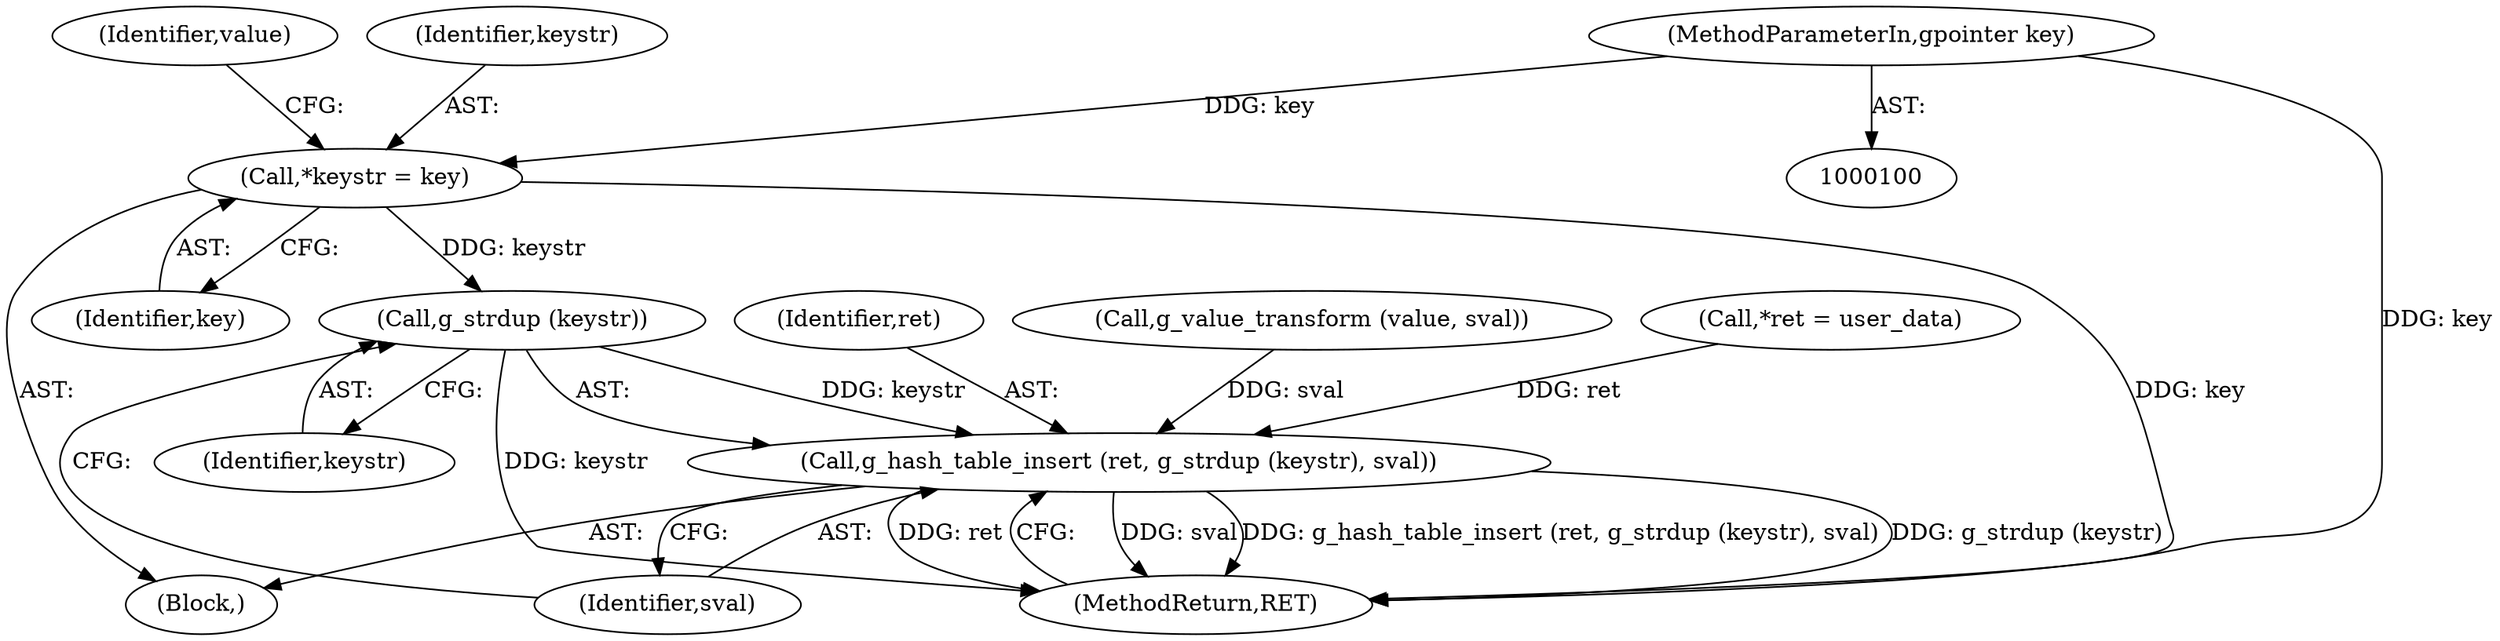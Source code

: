 digraph "1_dbus_9a6bce9b615abca6068348c1606ba8eaf13d9ae0_4@API" {
"1000134" [label="(Call,g_strdup (keystr))"];
"1000106" [label="(Call,*keystr = key)"];
"1000101" [label="(MethodParameterIn,gpointer key)"];
"1000132" [label="(Call,g_hash_table_insert (ret, g_strdup (keystr), sval))"];
"1000134" [label="(Call,g_strdup (keystr))"];
"1000136" [label="(Identifier,sval)"];
"1000132" [label="(Call,g_hash_table_insert (ret, g_strdup (keystr), sval))"];
"1000128" [label="(Call,g_value_transform (value, sval))"];
"1000115" [label="(Call,*ret = user_data)"];
"1000108" [label="(Identifier,key)"];
"1000104" [label="(Block,)"];
"1000137" [label="(MethodReturn,RET)"];
"1000111" [label="(Identifier,value)"];
"1000106" [label="(Call,*keystr = key)"];
"1000135" [label="(Identifier,keystr)"];
"1000133" [label="(Identifier,ret)"];
"1000101" [label="(MethodParameterIn,gpointer key)"];
"1000107" [label="(Identifier,keystr)"];
"1000134" -> "1000132"  [label="AST: "];
"1000134" -> "1000135"  [label="CFG: "];
"1000135" -> "1000134"  [label="AST: "];
"1000136" -> "1000134"  [label="CFG: "];
"1000134" -> "1000137"  [label="DDG: keystr"];
"1000134" -> "1000132"  [label="DDG: keystr"];
"1000106" -> "1000134"  [label="DDG: keystr"];
"1000106" -> "1000104"  [label="AST: "];
"1000106" -> "1000108"  [label="CFG: "];
"1000107" -> "1000106"  [label="AST: "];
"1000108" -> "1000106"  [label="AST: "];
"1000111" -> "1000106"  [label="CFG: "];
"1000106" -> "1000137"  [label="DDG: key"];
"1000101" -> "1000106"  [label="DDG: key"];
"1000101" -> "1000100"  [label="AST: "];
"1000101" -> "1000137"  [label="DDG: key"];
"1000132" -> "1000104"  [label="AST: "];
"1000132" -> "1000136"  [label="CFG: "];
"1000133" -> "1000132"  [label="AST: "];
"1000136" -> "1000132"  [label="AST: "];
"1000137" -> "1000132"  [label="CFG: "];
"1000132" -> "1000137"  [label="DDG: sval"];
"1000132" -> "1000137"  [label="DDG: g_hash_table_insert (ret, g_strdup (keystr), sval)"];
"1000132" -> "1000137"  [label="DDG: g_strdup (keystr)"];
"1000132" -> "1000137"  [label="DDG: ret"];
"1000115" -> "1000132"  [label="DDG: ret"];
"1000128" -> "1000132"  [label="DDG: sval"];
}
